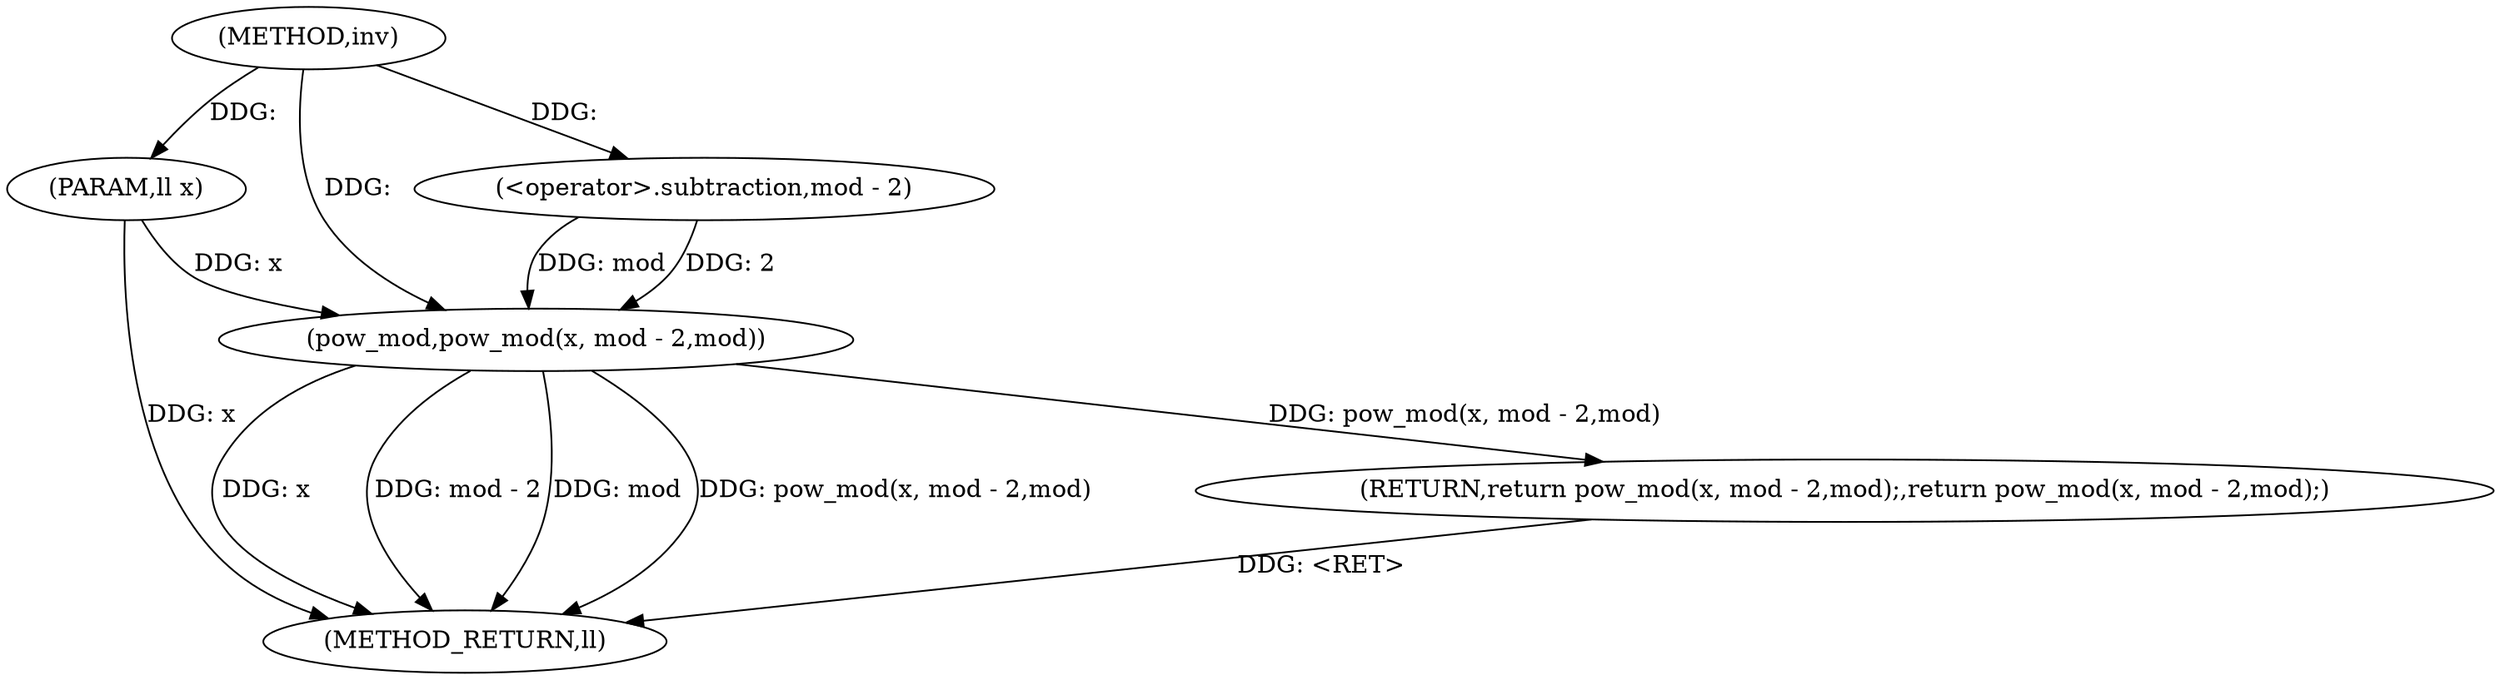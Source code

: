 digraph "inv" {  
"1000622" [label = "(METHOD,inv)" ]
"1000632" [label = "(METHOD_RETURN,ll)" ]
"1000623" [label = "(PARAM,ll x)" ]
"1000625" [label = "(RETURN,return pow_mod(x, mod - 2,mod);,return pow_mod(x, mod - 2,mod);)" ]
"1000626" [label = "(pow_mod,pow_mod(x, mod - 2,mod))" ]
"1000628" [label = "(<operator>.subtraction,mod - 2)" ]
  "1000625" -> "1000632"  [ label = "DDG: <RET>"] 
  "1000623" -> "1000632"  [ label = "DDG: x"] 
  "1000626" -> "1000632"  [ label = "DDG: x"] 
  "1000626" -> "1000632"  [ label = "DDG: mod - 2"] 
  "1000626" -> "1000632"  [ label = "DDG: mod"] 
  "1000626" -> "1000632"  [ label = "DDG: pow_mod(x, mod - 2,mod)"] 
  "1000622" -> "1000623"  [ label = "DDG: "] 
  "1000626" -> "1000625"  [ label = "DDG: pow_mod(x, mod - 2,mod)"] 
  "1000623" -> "1000626"  [ label = "DDG: x"] 
  "1000622" -> "1000626"  [ label = "DDG: "] 
  "1000628" -> "1000626"  [ label = "DDG: mod"] 
  "1000628" -> "1000626"  [ label = "DDG: 2"] 
  "1000622" -> "1000628"  [ label = "DDG: "] 
}
